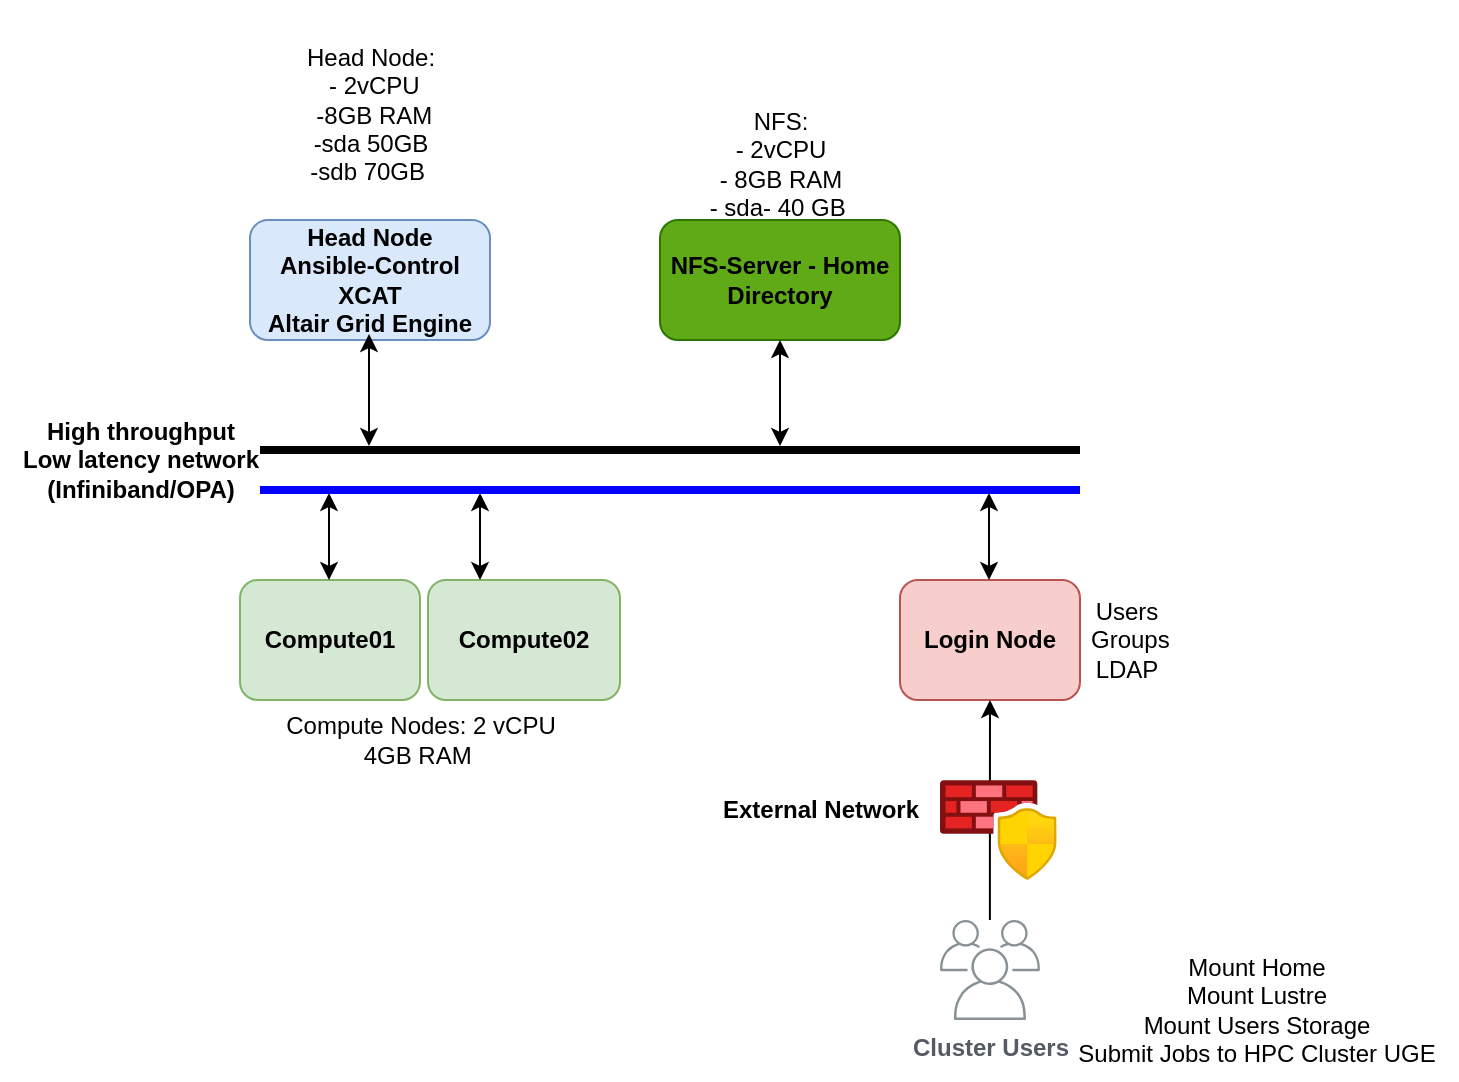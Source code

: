 <mxfile version="21.2.8" type="device">
  <diagram name="Page-1" id="3-12_vY8WA5SGsV66OgK">
    <mxGraphModel dx="850" dy="688" grid="1" gridSize="10" guides="1" tooltips="1" connect="1" arrows="1" fold="1" page="1" pageScale="1" pageWidth="827" pageHeight="1169" math="0" shadow="0">
      <root>
        <mxCell id="0" />
        <mxCell id="1" parent="0" />
        <mxCell id="ZMBPepOJdtGyj8MtNTaW-1" value="&lt;b&gt;Login Node&lt;/b&gt;" style="rounded=1;whiteSpace=wrap;html=1;fillColor=#f8cecc;strokeColor=#b85450;" vertex="1" parent="1">
          <mxGeometry x="580" y="360" width="90" height="60" as="geometry" />
        </mxCell>
        <mxCell id="ZMBPepOJdtGyj8MtNTaW-2" value="&lt;b&gt;Head Node&lt;br&gt;Ansible-Control&lt;br&gt;XCAT&lt;br&gt;Altair Grid Engine&lt;br&gt;&lt;/b&gt;" style="rounded=1;whiteSpace=wrap;html=1;fillColor=#dae8fc;strokeColor=#6c8ebf;" vertex="1" parent="1">
          <mxGeometry x="255" y="180" width="120" height="60" as="geometry" />
        </mxCell>
        <mxCell id="ZMBPepOJdtGyj8MtNTaW-3" value="&lt;b&gt;Compute02&lt;/b&gt;" style="rounded=1;whiteSpace=wrap;html=1;fillColor=#d5e8d4;strokeColor=#82b366;" vertex="1" parent="1">
          <mxGeometry x="344" y="360" width="96" height="60" as="geometry" />
        </mxCell>
        <mxCell id="ZMBPepOJdtGyj8MtNTaW-4" value="&lt;b&gt;Compute01&lt;/b&gt;" style="rounded=1;whiteSpace=wrap;html=1;fillColor=#d5e8d4;strokeColor=#82b366;" vertex="1" parent="1">
          <mxGeometry x="250" y="360" width="90" height="60" as="geometry" />
        </mxCell>
        <mxCell id="ZMBPepOJdtGyj8MtNTaW-5" value="&lt;font color=&quot;#000000&quot;&gt;&lt;b&gt;NFS-Server - Home Directory&lt;/b&gt;&lt;/font&gt;" style="rounded=1;whiteSpace=wrap;html=1;fillColor=#60a917;fontColor=#ffffff;strokeColor=#2D7600;" vertex="1" parent="1">
          <mxGeometry x="460" y="180" width="120" height="60" as="geometry" />
        </mxCell>
        <mxCell id="ZMBPepOJdtGyj8MtNTaW-6" style="edgeStyle=orthogonalEdgeStyle;rounded=0;orthogonalLoop=1;jettySize=auto;html=1;" edge="1" parent="1" source="ZMBPepOJdtGyj8MtNTaW-7" target="ZMBPepOJdtGyj8MtNTaW-1">
          <mxGeometry relative="1" as="geometry" />
        </mxCell>
        <mxCell id="ZMBPepOJdtGyj8MtNTaW-7" value="&lt;b&gt;Cluster Users&lt;/b&gt;" style="sketch=0;outlineConnect=0;gradientColor=none;fontColor=#545B64;strokeColor=none;fillColor=#879196;dashed=0;verticalLabelPosition=bottom;verticalAlign=top;align=center;html=1;fontSize=12;fontStyle=0;aspect=fixed;shape=mxgraph.aws4.illustration_users;pointerEvents=1" vertex="1" parent="1">
          <mxGeometry x="600" y="530" width="50" height="50" as="geometry" />
        </mxCell>
        <mxCell id="ZMBPepOJdtGyj8MtNTaW-8" value="Mount Home&lt;br&gt;Mount Lustre&lt;br&gt;Mount Users Storage&lt;br&gt;Submit Jobs to HPC Cluster UGE" style="text;html=1;align=center;verticalAlign=middle;resizable=0;points=[];autosize=1;strokeColor=none;fillColor=none;" vertex="1" parent="1">
          <mxGeometry x="658.33" y="540" width="200" height="70" as="geometry" />
        </mxCell>
        <mxCell id="ZMBPepOJdtGyj8MtNTaW-9" value="Users&lt;br&gt;&amp;nbsp;Groups &lt;br&gt;LDAP" style="text;html=1;align=center;verticalAlign=middle;resizable=0;points=[];autosize=1;strokeColor=none;fillColor=none;" vertex="1" parent="1">
          <mxGeometry x="658.33" y="360" width="70" height="60" as="geometry" />
        </mxCell>
        <mxCell id="ZMBPepOJdtGyj8MtNTaW-10" value="" style="line;strokeWidth=4;html=1;perimeter=backbonePerimeter;points=[];outlineConnect=0;" vertex="1" parent="1">
          <mxGeometry x="260" y="290" width="410" height="10" as="geometry" />
        </mxCell>
        <mxCell id="ZMBPepOJdtGyj8MtNTaW-11" value="" style="line;strokeWidth=4;html=1;perimeter=backbonePerimeter;points=[];outlineConnect=0;strokeColor=#0000FF;" vertex="1" parent="1">
          <mxGeometry x="260" y="310" width="410" height="10" as="geometry" />
        </mxCell>
        <mxCell id="ZMBPepOJdtGyj8MtNTaW-12" value="&lt;b&gt;High throughput&lt;br&gt;Low latency network&lt;br&gt;(Infiniband/OPA)&lt;/b&gt;" style="text;html=1;align=center;verticalAlign=middle;resizable=0;points=[];autosize=1;strokeColor=none;fillColor=none;" vertex="1" parent="1">
          <mxGeometry x="130" y="270" width="140" height="60" as="geometry" />
        </mxCell>
        <mxCell id="ZMBPepOJdtGyj8MtNTaW-15" value="&lt;br&gt;NFS: &lt;br&gt;- 2vCPU&lt;br&gt;- 8GB RAM&lt;br&gt;- sda- 40 GB&amp;nbsp;" style="text;html=1;align=center;verticalAlign=middle;resizable=0;points=[];autosize=1;strokeColor=none;fillColor=none;" vertex="1" parent="1">
          <mxGeometry x="475" y="100" width="90" height="90" as="geometry" />
        </mxCell>
        <mxCell id="ZMBPepOJdtGyj8MtNTaW-16" value="&lt;b&gt;External Network&lt;/b&gt;" style="text;html=1;align=center;verticalAlign=middle;resizable=0;points=[];autosize=1;strokeColor=none;fillColor=none;" vertex="1" parent="1">
          <mxGeometry x="480" y="460" width="120" height="30" as="geometry" />
        </mxCell>
        <mxCell id="ZMBPepOJdtGyj8MtNTaW-18" value="&lt;br&gt;Head Node:&lt;br&gt;&amp;nbsp;- 2vCPU&lt;br&gt;&amp;nbsp;-8GB RAM&lt;br&gt;-sda 50GB&lt;br&gt;-sdb 70GB&amp;nbsp;" style="text;html=1;align=center;verticalAlign=middle;resizable=0;points=[];autosize=1;strokeColor=none;fillColor=none;" vertex="1" parent="1">
          <mxGeometry x="270" y="70" width="90" height="100" as="geometry" />
        </mxCell>
        <mxCell id="ZMBPepOJdtGyj8MtNTaW-19" value="Compute Nodes: 2 vCPU&lt;br&gt;4GB RAM&amp;nbsp;" style="text;html=1;align=center;verticalAlign=middle;resizable=0;points=[];autosize=1;strokeColor=none;fillColor=none;" vertex="1" parent="1">
          <mxGeometry x="260" y="420" width="160" height="40" as="geometry" />
        </mxCell>
        <mxCell id="ZMBPepOJdtGyj8MtNTaW-20" value="" style="image;aspect=fixed;html=1;points=[];align=center;fontSize=12;image=img/lib/azure2/networking/Azure_Firewall_Manager.svg;" vertex="1" parent="1">
          <mxGeometry x="600" y="460" width="58.33" height="50" as="geometry" />
        </mxCell>
        <mxCell id="ZMBPepOJdtGyj8MtNTaW-23" value="" style="endArrow=classic;startArrow=classic;html=1;rounded=0;entryX=0.5;entryY=1;entryDx=0;entryDy=0;" edge="1" parent="1" source="ZMBPepOJdtGyj8MtNTaW-10" target="ZMBPepOJdtGyj8MtNTaW-5">
          <mxGeometry width="50" height="50" relative="1" as="geometry">
            <mxPoint x="460" y="270" as="sourcePoint" />
            <mxPoint x="490" y="240" as="targetPoint" />
          </mxGeometry>
        </mxCell>
        <mxCell id="ZMBPepOJdtGyj8MtNTaW-24" value="" style="endArrow=classic;startArrow=classic;html=1;rounded=0;entryX=0.5;entryY=1;entryDx=0;entryDy=0;" edge="1" parent="1" source="ZMBPepOJdtGyj8MtNTaW-10">
          <mxGeometry width="50" height="50" relative="1" as="geometry">
            <mxPoint x="314.5" y="290" as="sourcePoint" />
            <mxPoint x="314.5" y="237" as="targetPoint" />
          </mxGeometry>
        </mxCell>
        <mxCell id="ZMBPepOJdtGyj8MtNTaW-25" value="" style="endArrow=classic;startArrow=classic;html=1;rounded=0;" edge="1" parent="1" target="ZMBPepOJdtGyj8MtNTaW-11">
          <mxGeometry width="50" height="50" relative="1" as="geometry">
            <mxPoint x="294.5" y="360" as="sourcePoint" />
            <mxPoint x="295" y="320" as="targetPoint" />
          </mxGeometry>
        </mxCell>
        <mxCell id="ZMBPepOJdtGyj8MtNTaW-26" value="" style="endArrow=classic;startArrow=classic;html=1;rounded=0;" edge="1" parent="1" target="ZMBPepOJdtGyj8MtNTaW-11">
          <mxGeometry width="50" height="50" relative="1" as="geometry">
            <mxPoint x="370" y="360" as="sourcePoint" />
            <mxPoint x="370" y="320" as="targetPoint" />
          </mxGeometry>
        </mxCell>
        <mxCell id="ZMBPepOJdtGyj8MtNTaW-27" value="" style="endArrow=classic;startArrow=classic;html=1;rounded=0;" edge="1" parent="1" target="ZMBPepOJdtGyj8MtNTaW-11">
          <mxGeometry width="50" height="50" relative="1" as="geometry">
            <mxPoint x="624.5" y="360" as="sourcePoint" />
            <mxPoint x="624.5" y="313" as="targetPoint" />
          </mxGeometry>
        </mxCell>
      </root>
    </mxGraphModel>
  </diagram>
</mxfile>
